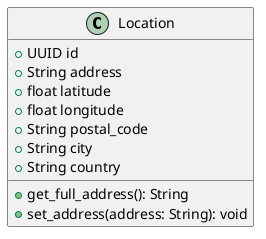 @startuml
class Location {
  {field} +UUID id
  +String address
  +float latitude
  +float longitude
  +String postal_code
  +String city
  +String country

  {method} +get_full_address(): String
  +set_address(address: String): void
}
@enduml
